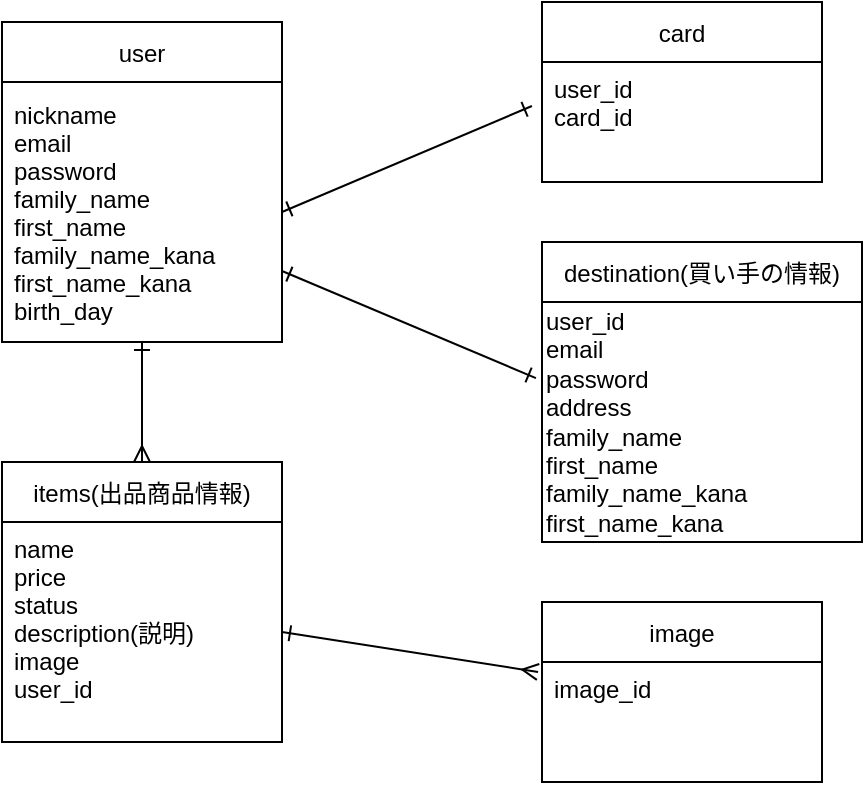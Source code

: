 <mxfile>
    <diagram id="yd0fzD8AV0p6XTbwbjUD" name="ページ1">
        <mxGraphModel dx="593" dy="680" grid="1" gridSize="10" guides="1" tooltips="1" connect="1" arrows="1" fold="1" page="1" pageScale="1" pageWidth="827" pageHeight="1169" math="0" shadow="0">
            <root>
                <mxCell id="0"/>
                <mxCell id="1" parent="0"/>
                <mxCell id="aENiHTb-QZOG0WwgEAQx-1" value="user" style="swimlane;fontStyle=0;childLayout=stackLayout;horizontal=1;startSize=30;horizontalStack=0;resizeParent=1;resizeParentMax=0;resizeLast=0;collapsible=1;marginBottom=0;" vertex="1" parent="1">
                    <mxGeometry x="120" y="130" width="140" height="160" as="geometry"/>
                </mxCell>
                <mxCell id="aENiHTb-QZOG0WwgEAQx-2" value="nickname&#10;email&#10;password&#10;family_name&#10;first_name&#10;family_name_kana&#10;first_name_kana&#10;birth_day" style="text;strokeColor=none;fillColor=none;align=left;verticalAlign=middle;spacingLeft=4;spacingRight=4;overflow=hidden;points=[[0,0.5],[1,0.5]];portConstraint=eastwest;rotatable=0;" vertex="1" parent="aENiHTb-QZOG0WwgEAQx-1">
                    <mxGeometry y="30" width="140" height="130" as="geometry"/>
                </mxCell>
                <mxCell id="aENiHTb-QZOG0WwgEAQx-6" value="items(出品商品情報)" style="swimlane;fontStyle=0;childLayout=stackLayout;horizontal=1;startSize=30;horizontalStack=0;resizeParent=1;resizeParentMax=0;resizeLast=0;collapsible=1;marginBottom=0;" vertex="1" parent="1">
                    <mxGeometry x="120" y="350" width="140" height="140" as="geometry"/>
                </mxCell>
                <mxCell id="aENiHTb-QZOG0WwgEAQx-7" value="name&#10;price&#10;status&#10;description(説明)&#10;image&#10;user_id" style="text;strokeColor=none;fillColor=none;align=left;verticalAlign=top;spacingLeft=4;spacingRight=4;overflow=hidden;points=[[0,0.5],[1,0.5]];portConstraint=eastwest;rotatable=0;" vertex="1" parent="aENiHTb-QZOG0WwgEAQx-6">
                    <mxGeometry y="30" width="140" height="110" as="geometry"/>
                </mxCell>
                <mxCell id="aENiHTb-QZOG0WwgEAQx-10" value="card" style="swimlane;fontStyle=0;childLayout=stackLayout;horizontal=1;startSize=30;horizontalStack=0;resizeParent=1;resizeParentMax=0;resizeLast=0;collapsible=1;marginBottom=0;" vertex="1" parent="1">
                    <mxGeometry x="390" y="120" width="140" height="90" as="geometry"/>
                </mxCell>
                <mxCell id="aENiHTb-QZOG0WwgEAQx-11" value="user_id&#10;card_id" style="text;strokeColor=none;fillColor=none;align=left;verticalAlign=top;spacingLeft=4;spacingRight=4;overflow=hidden;points=[[0,0.5],[1,0.5]];portConstraint=eastwest;rotatable=0;" vertex="1" parent="aENiHTb-QZOG0WwgEAQx-10">
                    <mxGeometry y="30" width="140" height="60" as="geometry"/>
                </mxCell>
                <mxCell id="aENiHTb-QZOG0WwgEAQx-14" value="image" style="swimlane;fontStyle=0;childLayout=stackLayout;horizontal=1;startSize=30;horizontalStack=0;resizeParent=1;resizeParentMax=0;resizeLast=0;collapsible=1;marginBottom=0;" vertex="1" parent="1">
                    <mxGeometry x="390" y="420" width="140" height="90" as="geometry"/>
                </mxCell>
                <mxCell id="aENiHTb-QZOG0WwgEAQx-15" value="image_id" style="text;strokeColor=none;fillColor=none;align=left;verticalAlign=top;spacingLeft=4;spacingRight=4;overflow=hidden;points=[[0,0.5],[1,0.5]];portConstraint=eastwest;rotatable=0;" vertex="1" parent="aENiHTb-QZOG0WwgEAQx-14">
                    <mxGeometry y="30" width="140" height="60" as="geometry"/>
                </mxCell>
                <mxCell id="aENiHTb-QZOG0WwgEAQx-18" value="destination(買い手の情報)" style="swimlane;fontStyle=0;childLayout=stackLayout;horizontal=1;startSize=30;horizontalStack=0;resizeParent=1;resizeParentMax=0;resizeLast=0;collapsible=1;marginBottom=0;" vertex="1" parent="1">
                    <mxGeometry x="390" y="240" width="160" height="150" as="geometry"/>
                </mxCell>
                <mxCell id="aENiHTb-QZOG0WwgEAQx-23" value="user_id&lt;br&gt;email&lt;br&gt;password&lt;br&gt;address&lt;br&gt;family_name&lt;br&gt;first_name&lt;br&gt;family_name_kana&lt;br&gt;first_name_kana&lt;br&gt;" style="text;html=1;align=left;verticalAlign=middle;resizable=0;points=[];autosize=1;strokeColor=none;fillColor=none;" vertex="1" parent="aENiHTb-QZOG0WwgEAQx-18">
                    <mxGeometry y="30" width="160" height="120" as="geometry"/>
                </mxCell>
                <mxCell id="aENiHTb-QZOG0WwgEAQx-25" style="edgeStyle=none;html=1;entryX=-0.019;entryY=0.317;entryDx=0;entryDy=0;entryPerimeter=0;startArrow=ERone;startFill=0;endArrow=ERone;endFill=0;" edge="1" parent="1" source="aENiHTb-QZOG0WwgEAQx-2" target="aENiHTb-QZOG0WwgEAQx-23">
                    <mxGeometry relative="1" as="geometry">
                        <mxPoint x="380" y="300" as="targetPoint"/>
                    </mxGeometry>
                </mxCell>
                <mxCell id="aENiHTb-QZOG0WwgEAQx-26" style="edgeStyle=none;html=1;exitX=1;exitY=0.5;exitDx=0;exitDy=0;entryX=-0.036;entryY=0.367;entryDx=0;entryDy=0;entryPerimeter=0;startArrow=ERone;startFill=0;endArrow=ERone;endFill=0;" edge="1" parent="1" source="aENiHTb-QZOG0WwgEAQx-2" target="aENiHTb-QZOG0WwgEAQx-11">
                    <mxGeometry relative="1" as="geometry"/>
                </mxCell>
                <mxCell id="aENiHTb-QZOG0WwgEAQx-27" style="edgeStyle=none;html=1;exitX=1;exitY=0.5;exitDx=0;exitDy=0;entryX=-0.014;entryY=0.083;entryDx=0;entryDy=0;entryPerimeter=0;startArrow=ERone;startFill=0;endArrow=ERmany;endFill=0;" edge="1" parent="1" source="aENiHTb-QZOG0WwgEAQx-7" target="aENiHTb-QZOG0WwgEAQx-15">
                    <mxGeometry relative="1" as="geometry">
                        <mxPoint x="380" y="500" as="targetPoint"/>
                    </mxGeometry>
                </mxCell>
                <mxCell id="aENiHTb-QZOG0WwgEAQx-28" style="edgeStyle=none;html=1;entryX=0.5;entryY=0;entryDx=0;entryDy=0;startArrow=ERone;startFill=0;endArrow=ERmany;endFill=0;" edge="1" parent="1" source="aENiHTb-QZOG0WwgEAQx-2" target="aENiHTb-QZOG0WwgEAQx-6">
                    <mxGeometry relative="1" as="geometry"/>
                </mxCell>
            </root>
        </mxGraphModel>
    </diagram>
</mxfile>